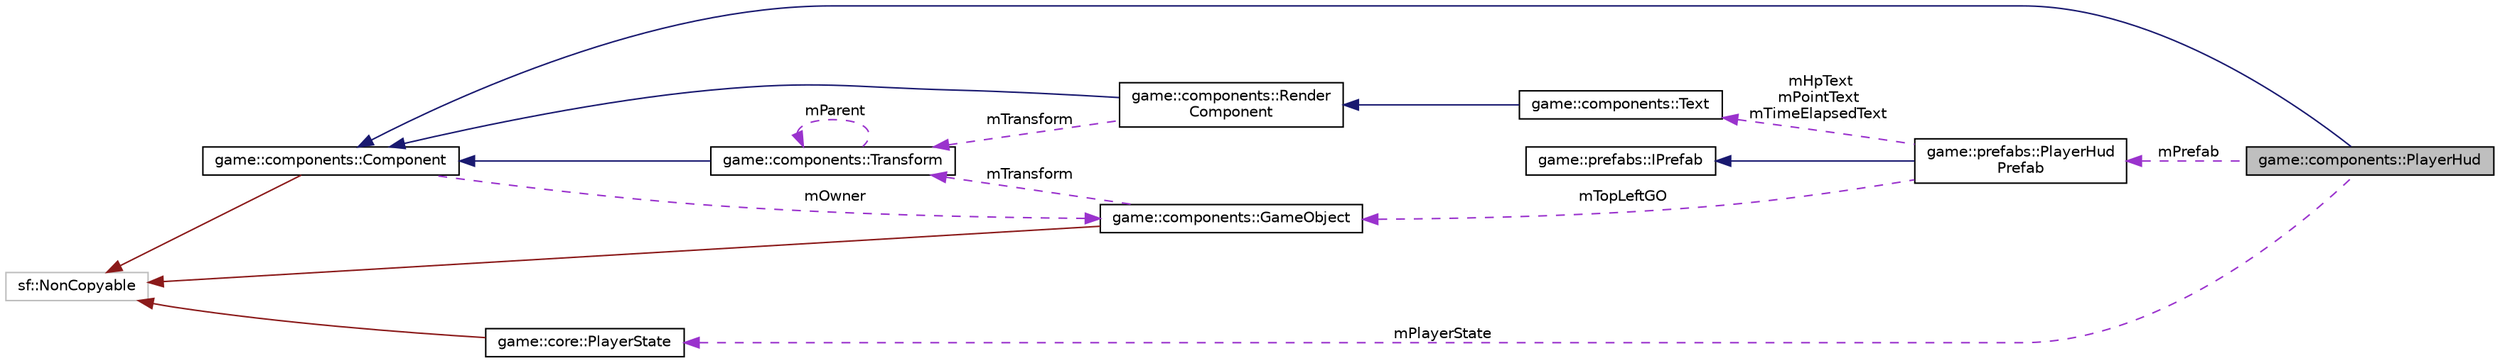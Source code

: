 digraph "game::components::PlayerHud"
{
 // LATEX_PDF_SIZE
  edge [fontname="Helvetica",fontsize="10",labelfontname="Helvetica",labelfontsize="10"];
  node [fontname="Helvetica",fontsize="10",shape=record];
  rankdir="LR";
  Node1 [label="game::components::PlayerHud",height=0.2,width=0.4,color="black", fillcolor="grey75", style="filled", fontcolor="black",tooltip="controller class for all the HUD UI elements displayed during gameplay"];
  Node2 -> Node1 [dir="back",color="midnightblue",fontsize="10",style="solid",fontname="Helvetica"];
  Node2 [label="game::components::Component",height=0.2,width=0.4,color="black", fillcolor="white", style="filled",URL="$classgame_1_1components_1_1Component.html",tooltip="base class for all components"];
  Node3 -> Node2 [dir="back",color="firebrick4",fontsize="10",style="solid",fontname="Helvetica"];
  Node3 [label="sf::NonCopyable",height=0.2,width=0.4,color="grey75", fillcolor="white", style="filled",tooltip=" "];
  Node4 -> Node2 [dir="back",color="darkorchid3",fontsize="10",style="dashed",label=" mOwner" ,fontname="Helvetica"];
  Node4 [label="game::components::GameObject",height=0.2,width=0.4,color="black", fillcolor="white", style="filled",URL="$classgame_1_1components_1_1GameObject.html",tooltip="container class for a group of components"];
  Node3 -> Node4 [dir="back",color="firebrick4",fontsize="10",style="solid",fontname="Helvetica"];
  Node5 -> Node4 [dir="back",color="darkorchid3",fontsize="10",style="dashed",label=" mTransform" ,fontname="Helvetica"];
  Node5 [label="game::components::Transform",height=0.2,width=0.4,color="black", fillcolor="white", style="filled",URL="$classgame_1_1components_1_1Transform.html",tooltip="transform component of a gameobject"];
  Node2 -> Node5 [dir="back",color="midnightblue",fontsize="10",style="solid",fontname="Helvetica"];
  Node5 -> Node5 [dir="back",color="darkorchid3",fontsize="10",style="dashed",label=" mParent" ,fontname="Helvetica"];
  Node6 -> Node1 [dir="back",color="darkorchid3",fontsize="10",style="dashed",label=" mPlayerState" ,fontname="Helvetica"];
  Node6 [label="game::core::PlayerState",height=0.2,width=0.4,color="black", fillcolor="white", style="filled",URL="$classgame_1_1core_1_1PlayerState.html",tooltip="data structure for player state during gameplay"];
  Node3 -> Node6 [dir="back",color="firebrick4",fontsize="10",style="solid",fontname="Helvetica"];
  Node7 -> Node1 [dir="back",color="darkorchid3",fontsize="10",style="dashed",label=" mPrefab" ,fontname="Helvetica"];
  Node7 [label="game::prefabs::PlayerHud\lPrefab",height=0.2,width=0.4,color="black", fillcolor="white", style="filled",URL="$classgame_1_1prefabs_1_1PlayerHudPrefab.html",tooltip="predefined player HUD menu"];
  Node8 -> Node7 [dir="back",color="midnightblue",fontsize="10",style="solid",fontname="Helvetica"];
  Node8 [label="game::prefabs::IPrefab",height=0.2,width=0.4,color="black", fillcolor="white", style="filled",URL="$classgame_1_1prefabs_1_1IPrefab.html",tooltip=" "];
  Node4 -> Node7 [dir="back",color="darkorchid3",fontsize="10",style="dashed",label=" mTopLeftGO" ,fontname="Helvetica"];
  Node9 -> Node7 [dir="back",color="darkorchid3",fontsize="10",style="dashed",label=" mHpText\nmPointText\nmTimeElapsedText" ,fontname="Helvetica"];
  Node9 [label="game::components::Text",height=0.2,width=0.4,color="black", fillcolor="white", style="filled",URL="$classgame_1_1components_1_1Text.html",tooltip="drawable for texts"];
  Node10 -> Node9 [dir="back",color="midnightblue",fontsize="10",style="solid",fontname="Helvetica"];
  Node10 [label="game::components::Render\lComponent",height=0.2,width=0.4,color="black", fillcolor="white", style="filled",URL="$classgame_1_1components_1_1RenderComponent.html",tooltip="base class for all the drawables in the game"];
  Node2 -> Node10 [dir="back",color="midnightblue",fontsize="10",style="solid",fontname="Helvetica"];
  Node5 -> Node10 [dir="back",color="darkorchid3",fontsize="10",style="dashed",label=" mTransform" ,fontname="Helvetica"];
}
